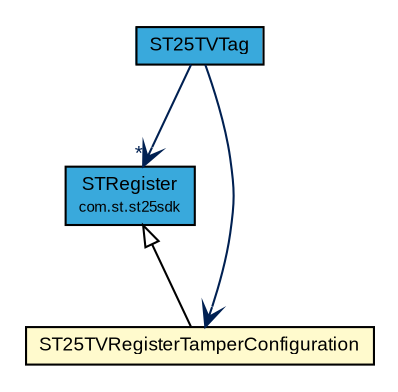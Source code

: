 #!/usr/local/bin/dot
#
# Class diagram 
# Generated by UMLGraph version R5_7_2-3-gee82a7 (http://www.umlgraph.org/)
#

digraph G {
	edge [fontname="arial",fontsize=10,labelfontname="arial",labelfontsize=10];
	node [fontname="arial",fontsize=10,shape=plaintext];
	nodesep=0.25;
	ranksep=0.5;
	// com.st.st25sdk.STRegister
	c41429 [label=<<table title="com.st.st25sdk.STRegister" border="0" cellborder="1" cellspacing="0" cellpadding="2" port="p" bgcolor="#39a9dc" href="../../STRegister.html">
		<tr><td><table border="0" cellspacing="0" cellpadding="1">
<tr><td align="center" balign="center"> STRegister </td></tr>
<tr><td align="center" balign="center"><font point-size="7.0"> com.st.st25sdk </font></td></tr>
		</table></td></tr>
		</table>>, URL="../../STRegister.html", fontname="arial", fontcolor="black", fontsize=9.0];
	// com.st.st25sdk.type5.st25tv.ST25TVTag
	c41652 [label=<<table title="com.st.st25sdk.type5.st25tv.ST25TVTag" border="0" cellborder="1" cellspacing="0" cellpadding="2" port="p" bgcolor="#39a9dc" href="./ST25TVTag.html">
		<tr><td><table border="0" cellspacing="0" cellpadding="1">
<tr><td align="center" balign="center"> ST25TVTag </td></tr>
		</table></td></tr>
		</table>>, URL="./ST25TVTag.html", fontname="arial", fontcolor="black", fontsize=9.0];
	// com.st.st25sdk.type5.st25tv.ST25TVRegisterTamperConfiguration
	c41653 [label=<<table title="com.st.st25sdk.type5.st25tv.ST25TVRegisterTamperConfiguration" border="0" cellborder="1" cellspacing="0" cellpadding="2" port="p" bgcolor="lemonChiffon" href="./ST25TVRegisterTamperConfiguration.html">
		<tr><td><table border="0" cellspacing="0" cellpadding="1">
<tr><td align="center" balign="center"> ST25TVRegisterTamperConfiguration </td></tr>
		</table></td></tr>
		</table>>, URL="./ST25TVRegisterTamperConfiguration.html", fontname="arial", fontcolor="black", fontsize=9.0];
	//com.st.st25sdk.type5.st25tv.ST25TVRegisterTamperConfiguration extends com.st.st25sdk.STRegister
	c41429:p -> c41653:p [dir=back,arrowtail=empty];
	// com.st.st25sdk.type5.st25tv.ST25TVTag NAVASSOC com.st.st25sdk.STRegister
	c41652:p -> c41429:p [taillabel="", label="", headlabel="*", fontname="arial", fontcolor="#002052", fontsize=10.0, color="#002052", arrowhead=open];
	// com.st.st25sdk.type5.st25tv.ST25TVTag NAVASSOC com.st.st25sdk.type5.st25tv.ST25TVRegisterTamperConfiguration
	c41652:p -> c41653:p [taillabel="", label="", headlabel="", fontname="arial", fontcolor="#002052", fontsize=10.0, color="#002052", arrowhead=open];
}

